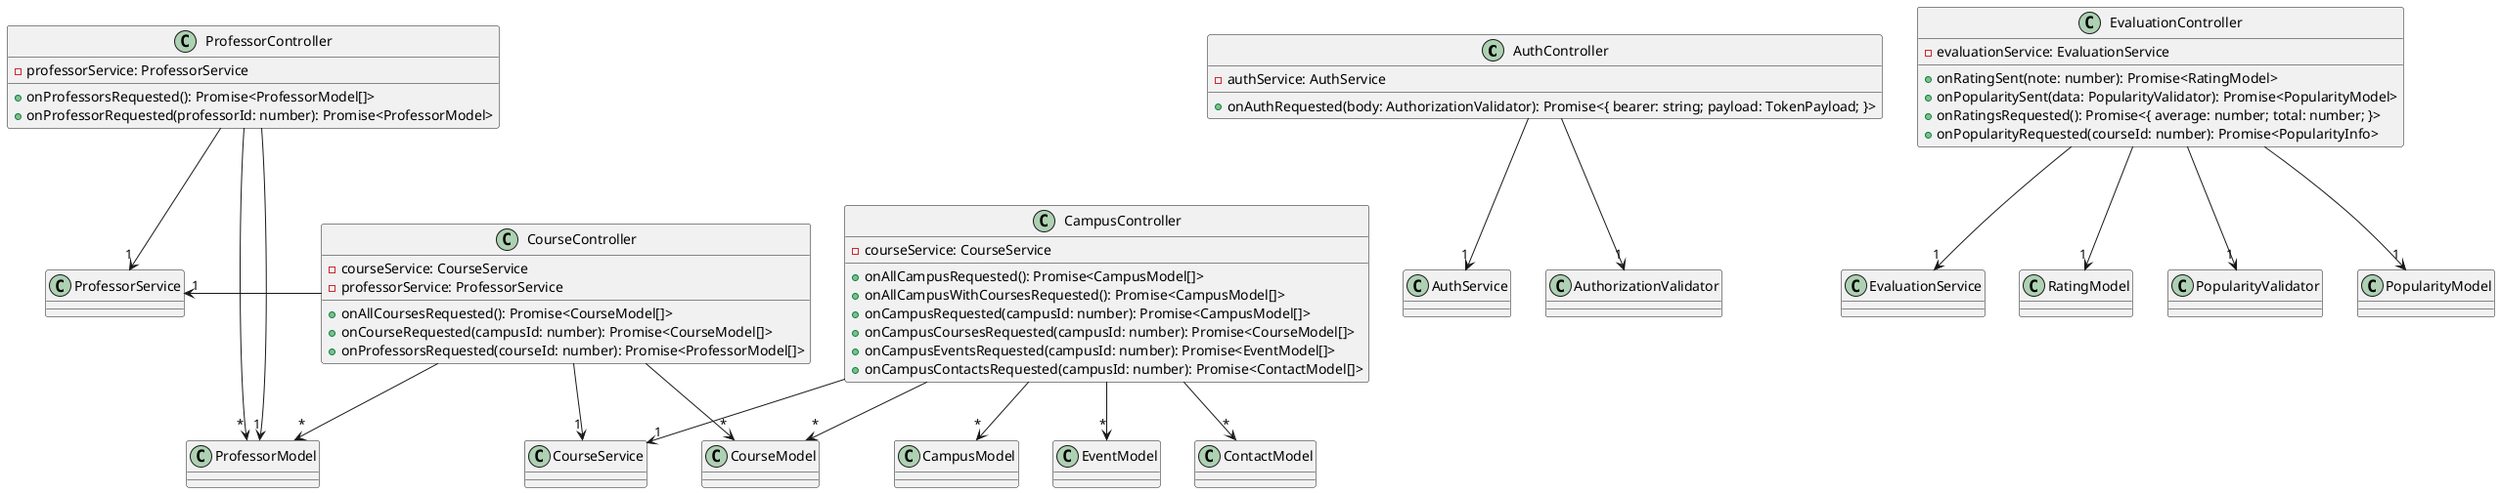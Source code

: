 @startuml "Class Diagram"

class AuthController {
  -authService: AuthService
  +onAuthRequested(body: AuthorizationValidator): Promise<{ bearer: string; payload: TokenPayload; }>
}

class CampusController {
  -courseService: CourseService
  +onAllCampusRequested(): Promise<CampusModel[]>
  +onAllCampusWithCoursesRequested(): Promise<CampusModel[]>
  +onCampusRequested(campusId: number): Promise<CampusModel[]>
  +onCampusCoursesRequested(campusId: number): Promise<CourseModel[]>
  +onCampusEventsRequested(campusId: number): Promise<EventModel[]>
  +onCampusContactsRequested(campusId: number): Promise<ContactModel[]>
}

class CourseController {
  -courseService: CourseService
  -professorService: ProfessorService
  +onAllCoursesRequested(): Promise<CourseModel[]>
  +onCourseRequested(campusId: number): Promise<CourseModel[]>
  +onProfessorsRequested(courseId: number): Promise<ProfessorModel[]>
}

class EvaluationController {
  -evaluationService: EvaluationService
  +onRatingSent(note: number): Promise<RatingModel>
  +onPopularitySent(data: PopularityValidator): Promise<PopularityModel>
  +onRatingsRequested(): Promise<{ average: number; total: number; }>
  +onPopularityRequested(courseId: number): Promise<PopularityInfo>
}

class ProfessorController {
  -professorService: ProfessorService
  +onProfessorsRequested(): Promise<ProfessorModel[]>
  +onProfessorRequested(professorId: number): Promise<ProfessorModel>
}

AuthController --> "1" AuthService
AuthController --> "1" AuthorizationValidator
CampusController --> "1" CourseService
CampusController --> "*" CampusModel
CampusController --> "*" CourseModel
CampusController --> "*" EventModel
CampusController --> "*" ContactModel
CourseController --> "1" CourseService
CourseController -left-> "1" ProfessorService
CourseController --> "*" CourseModel
CourseController --> "*" ProfessorModel
EvaluationController --> "1" EvaluationService
EvaluationController --> "1" RatingModel
EvaluationController --> "1" PopularityValidator
EvaluationController --> "1" PopularityModel
ProfessorController --> "1" ProfessorService
ProfessorController --> "*" ProfessorModel
ProfessorController --> "1" ProfessorModel

@enduml